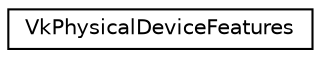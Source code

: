 digraph "Graphical Class Hierarchy"
{
 // LATEX_PDF_SIZE
  edge [fontname="Helvetica",fontsize="10",labelfontname="Helvetica",labelfontsize="10"];
  node [fontname="Helvetica",fontsize="10",shape=record];
  rankdir="LR";
  Node0 [label="VkPhysicalDeviceFeatures",height=0.2,width=0.4,color="black", fillcolor="white", style="filled",URL="$structVkPhysicalDeviceFeatures.html",tooltip=" "];
}
